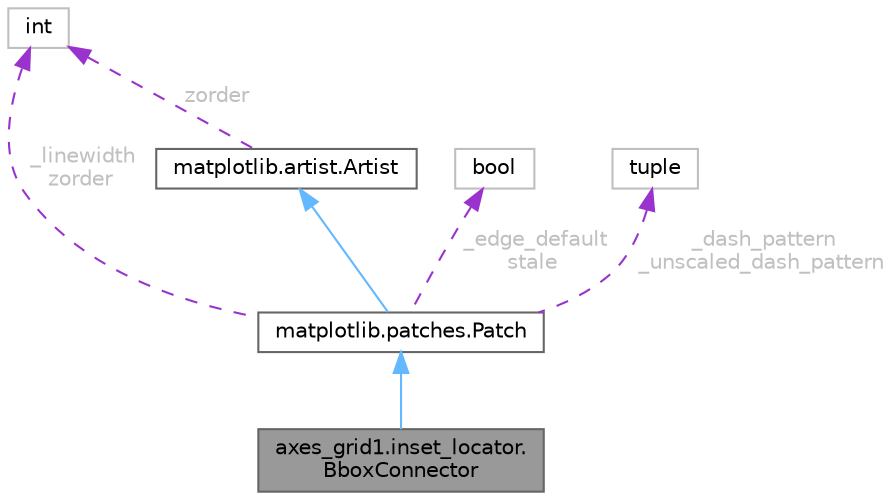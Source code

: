 digraph "axes_grid1.inset_locator.BboxConnector"
{
 // LATEX_PDF_SIZE
  bgcolor="transparent";
  edge [fontname=Helvetica,fontsize=10,labelfontname=Helvetica,labelfontsize=10];
  node [fontname=Helvetica,fontsize=10,shape=box,height=0.2,width=0.4];
  Node1 [id="Node000001",label="axes_grid1.inset_locator.\lBboxConnector",height=0.2,width=0.4,color="gray40", fillcolor="grey60", style="filled", fontcolor="black",tooltip=" "];
  Node2 -> Node1 [id="edge1_Node000001_Node000002",dir="back",color="steelblue1",style="solid",tooltip=" "];
  Node2 [id="Node000002",label="matplotlib.patches.Patch",height=0.2,width=0.4,color="gray40", fillcolor="white", style="filled",URL="$d5/d55/classmatplotlib_1_1patches_1_1Patch.html",tooltip=" "];
  Node3 -> Node2 [id="edge2_Node000002_Node000003",dir="back",color="steelblue1",style="solid",tooltip=" "];
  Node3 [id="Node000003",label="matplotlib.artist.Artist",height=0.2,width=0.4,color="gray40", fillcolor="white", style="filled",URL="$d1/df1/classmatplotlib_1_1artist_1_1Artist.html",tooltip=" "];
  Node4 -> Node3 [id="edge3_Node000003_Node000004",dir="back",color="darkorchid3",style="dashed",tooltip=" ",label=" zorder",fontcolor="grey" ];
  Node4 [id="Node000004",label="int",height=0.2,width=0.4,color="grey75", fillcolor="white", style="filled",tooltip=" "];
  Node4 -> Node2 [id="edge4_Node000002_Node000004",dir="back",color="darkorchid3",style="dashed",tooltip=" ",label=" _linewidth\nzorder",fontcolor="grey" ];
  Node5 -> Node2 [id="edge5_Node000002_Node000005",dir="back",color="darkorchid3",style="dashed",tooltip=" ",label=" _edge_default\nstale",fontcolor="grey" ];
  Node5 [id="Node000005",label="bool",height=0.2,width=0.4,color="grey75", fillcolor="white", style="filled",tooltip=" "];
  Node6 -> Node2 [id="edge6_Node000002_Node000006",dir="back",color="darkorchid3",style="dashed",tooltip=" ",label=" _dash_pattern\n_unscaled_dash_pattern",fontcolor="grey" ];
  Node6 [id="Node000006",label="tuple",height=0.2,width=0.4,color="grey75", fillcolor="white", style="filled",tooltip=" "];
}
